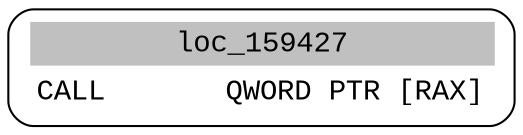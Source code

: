 digraph asm_graph {
1941 [
shape="Mrecord" fontname="Courier New"label =<<table border="0" cellborder="0" cellpadding="3"><tr><td align="center" colspan="2" bgcolor="grey">loc_159427</td></tr><tr><td align="left">CALL       QWORD PTR [RAX]</td></tr></table>> ];
}